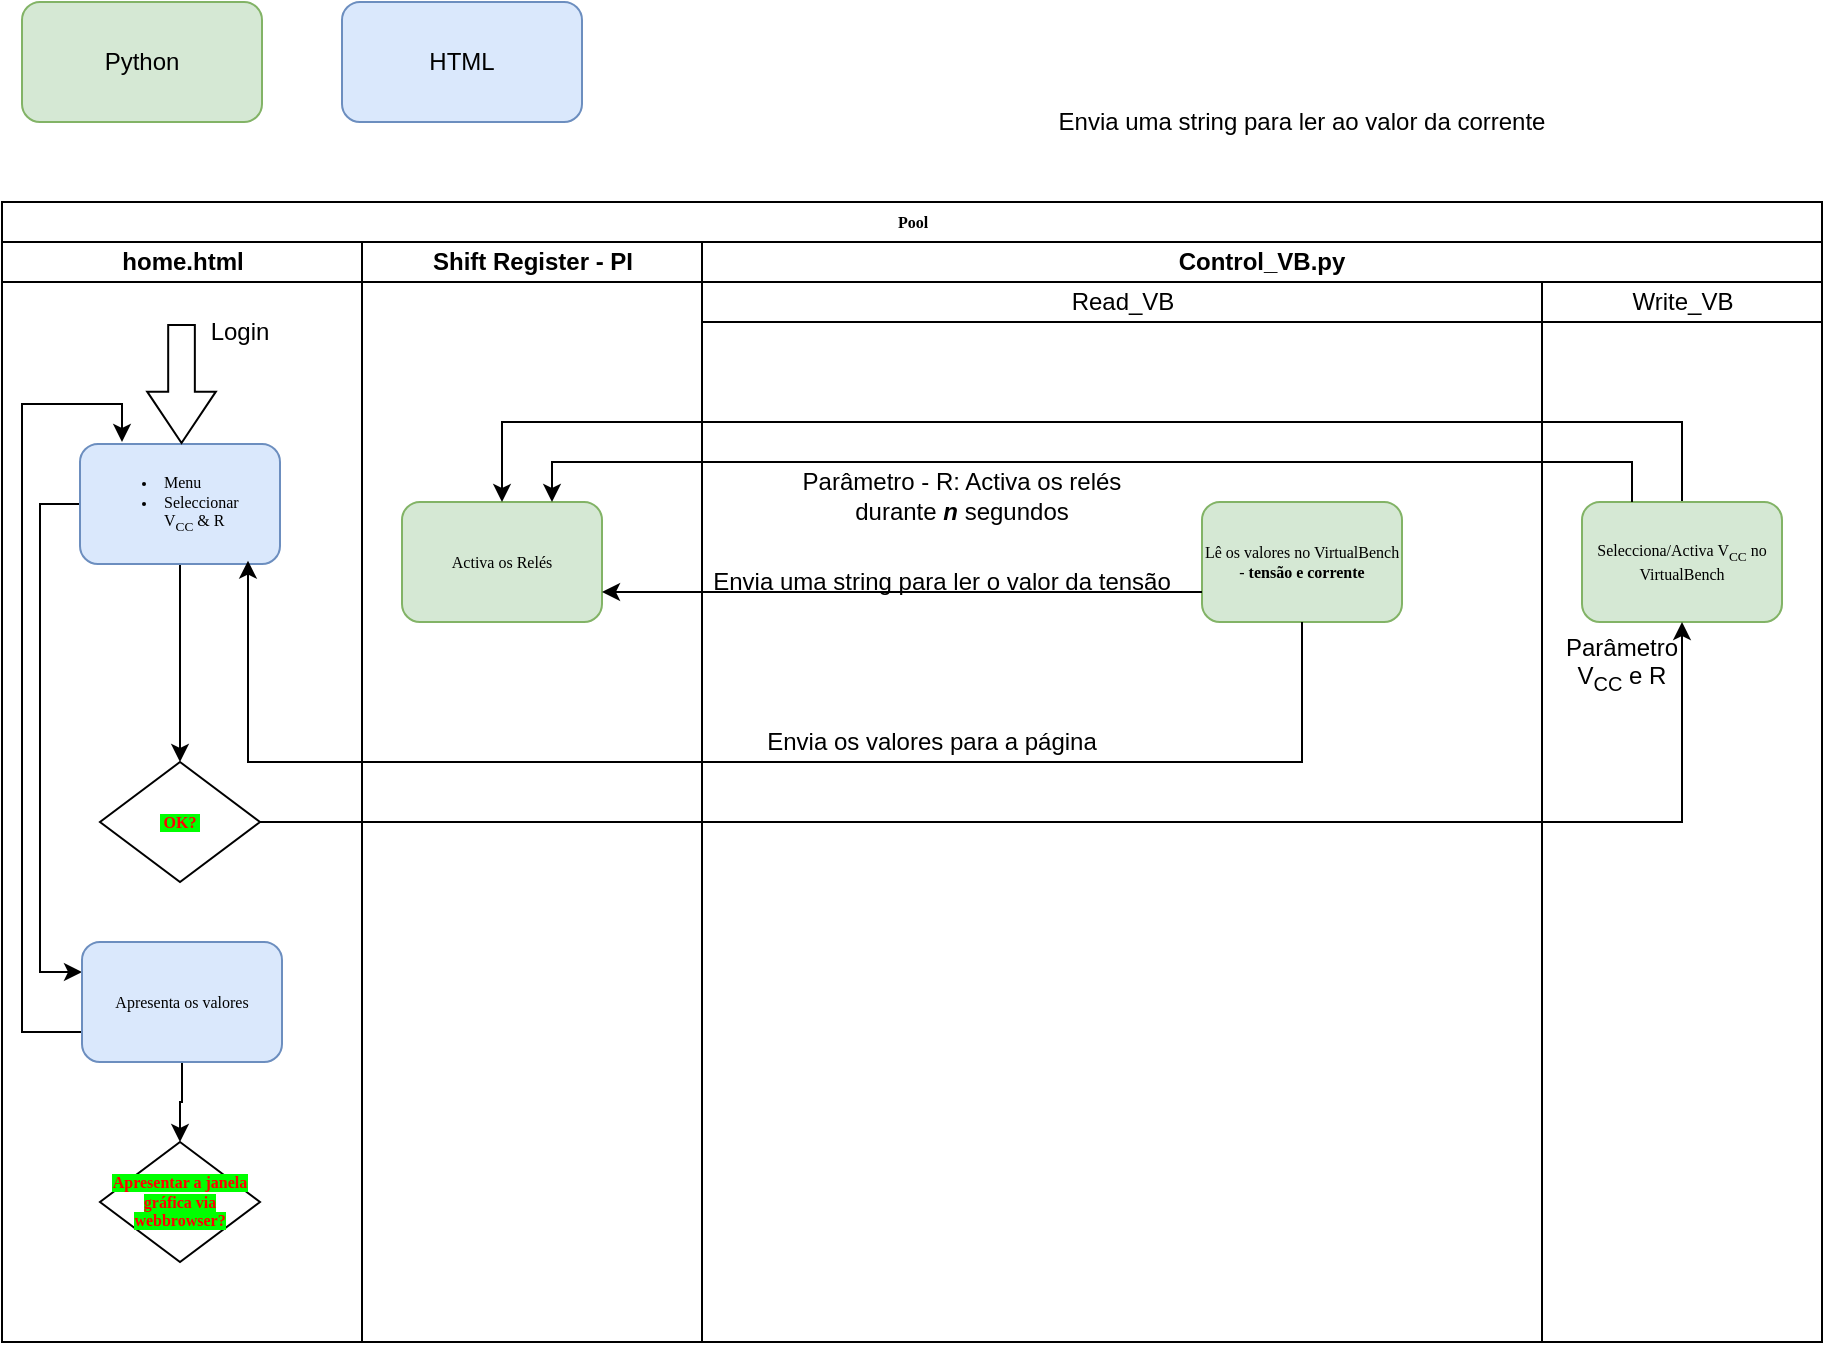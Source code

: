 <mxfile version="20.8.5" type="github">
  <diagram name="Page-1" id="74e2e168-ea6b-b213-b513-2b3c1d86103e">
    <mxGraphModel dx="1040" dy="1351" grid="1" gridSize="10" guides="1" tooltips="1" connect="1" arrows="1" fold="1" page="1" pageScale="1" pageWidth="1169" pageHeight="827" background="none" math="0" shadow="0">
      <root>
        <mxCell id="0" />
        <mxCell id="1" parent="0" />
        <mxCell id="77e6c97f196da883-1" value="Pool" style="swimlane;html=1;childLayout=stackLayout;startSize=20;rounded=0;shadow=0;labelBackgroundColor=none;strokeWidth=1;fontFamily=Verdana;fontSize=8;align=center;glass=0;" parent="1" vertex="1">
          <mxGeometry x="70" y="70" width="910" height="570" as="geometry">
            <mxRectangle x="70" y="40" width="60" height="20" as="alternateBounds" />
          </mxGeometry>
        </mxCell>
        <mxCell id="77e6c97f196da883-2" value="home.html" style="swimlane;html=1;startSize=20;" parent="77e6c97f196da883-1" vertex="1">
          <mxGeometry y="20" width="180" height="550" as="geometry" />
        </mxCell>
        <mxCell id="Stz53FhgeXE6KHRWkM9m-7" value="" style="edgeStyle=orthogonalEdgeStyle;rounded=0;orthogonalLoop=1;jettySize=auto;html=1;" parent="77e6c97f196da883-2" source="77e6c97f196da883-8" target="77e6c97f196da883-13" edge="1">
          <mxGeometry relative="1" as="geometry" />
        </mxCell>
        <mxCell id="Stz53FhgeXE6KHRWkM9m-19" style="edgeStyle=orthogonalEdgeStyle;rounded=0;orthogonalLoop=1;jettySize=auto;html=1;exitX=0;exitY=0.5;exitDx=0;exitDy=0;entryX=0;entryY=0.25;entryDx=0;entryDy=0;" parent="77e6c97f196da883-2" source="77e6c97f196da883-8" target="Stz53FhgeXE6KHRWkM9m-18" edge="1">
          <mxGeometry relative="1" as="geometry" />
        </mxCell>
        <mxCell id="77e6c97f196da883-8" value="&lt;div align=&quot;left&quot;&gt;&lt;ul&gt;&lt;li&gt;Menu&lt;/li&gt;&lt;li&gt;Seleccionar V&lt;sub&gt;CC&lt;/sub&gt;&amp;nbsp;&amp;amp; R&lt;/li&gt;&lt;/ul&gt;&lt;/div&gt;" style="rounded=1;whiteSpace=wrap;html=1;shadow=0;labelBackgroundColor=none;strokeWidth=1;fontFamily=Verdana;fontSize=8;align=left;fillColor=#dae8fc;strokeColor=#6c8ebf;" parent="77e6c97f196da883-2" vertex="1">
          <mxGeometry x="39" y="101" width="100" height="60" as="geometry" />
        </mxCell>
        <mxCell id="77e6c97f196da883-13" value="&lt;font color=&quot;#ff0000&quot;&gt;&lt;span style=&quot;background-color: rgb(0, 255, 0);&quot;&gt;&lt;b&gt;&amp;nbsp;OK?&amp;nbsp; &lt;br&gt;&lt;/b&gt;&lt;/span&gt;&lt;/font&gt;" style="rhombus;whiteSpace=wrap;html=1;rounded=0;shadow=0;labelBackgroundColor=none;strokeWidth=1;fontFamily=Verdana;fontSize=8;align=center;" parent="77e6c97f196da883-2" vertex="1">
          <mxGeometry x="49" y="260" width="80" height="60" as="geometry" />
        </mxCell>
        <mxCell id="Stz53FhgeXE6KHRWkM9m-17" value="Login" style="text;html=1;strokeColor=none;fillColor=none;align=center;verticalAlign=middle;whiteSpace=wrap;rounded=0;" parent="77e6c97f196da883-2" vertex="1">
          <mxGeometry x="89" y="30" width="60" height="30" as="geometry" />
        </mxCell>
        <mxCell id="Stz53FhgeXE6KHRWkM9m-20" style="edgeStyle=orthogonalEdgeStyle;rounded=0;orthogonalLoop=1;jettySize=auto;html=1;exitX=0;exitY=0.75;exitDx=0;exitDy=0;" parent="77e6c97f196da883-2" source="Stz53FhgeXE6KHRWkM9m-18" edge="1">
          <mxGeometry relative="1" as="geometry">
            <mxPoint x="60" y="100" as="targetPoint" />
            <Array as="points">
              <mxPoint x="10" y="395" />
              <mxPoint x="10" y="81" />
              <mxPoint x="60" y="81" />
            </Array>
          </mxGeometry>
        </mxCell>
        <mxCell id="Stz53FhgeXE6KHRWkM9m-26" value="" style="edgeStyle=orthogonalEdgeStyle;rounded=0;orthogonalLoop=1;jettySize=auto;html=1;" parent="77e6c97f196da883-2" source="Stz53FhgeXE6KHRWkM9m-18" target="Stz53FhgeXE6KHRWkM9m-25" edge="1">
          <mxGeometry relative="1" as="geometry" />
        </mxCell>
        <mxCell id="Stz53FhgeXE6KHRWkM9m-18" value="Apresenta os valores" style="rounded=1;whiteSpace=wrap;html=1;shadow=0;labelBackgroundColor=none;strokeWidth=1;fontFamily=Verdana;fontSize=8;align=center;fillColor=#dae8fc;strokeColor=#6c8ebf;" parent="77e6c97f196da883-2" vertex="1">
          <mxGeometry x="40" y="350" width="100" height="60" as="geometry" />
        </mxCell>
        <mxCell id="Stz53FhgeXE6KHRWkM9m-25" value="&lt;font color=&quot;#ff0000&quot;&gt;&lt;span style=&quot;background-color: rgb(0, 255, 0);&quot;&gt;&lt;b&gt;Apresentar a janela gráfica via webbrowser?&lt;br&gt;&lt;/b&gt;&lt;/span&gt;&lt;/font&gt;" style="rhombus;whiteSpace=wrap;html=1;rounded=0;shadow=0;labelBackgroundColor=none;strokeWidth=1;fontFamily=Verdana;fontSize=8;align=center;" parent="77e6c97f196da883-2" vertex="1">
          <mxGeometry x="49" y="450" width="80" height="60" as="geometry" />
        </mxCell>
        <mxCell id="Stz53FhgeXE6KHRWkM9m-16" value="" style="shape=flexArrow;endArrow=classic;html=1;rounded=0;width=13.333;endSize=8.22;" parent="77e6c97f196da883-2" edge="1">
          <mxGeometry width="50" height="50" relative="1" as="geometry">
            <mxPoint x="89.76" y="41" as="sourcePoint" />
            <mxPoint x="89.76" y="101" as="targetPoint" />
          </mxGeometry>
        </mxCell>
        <mxCell id="77e6c97f196da883-40" style="edgeStyle=orthogonalEdgeStyle;rounded=1;html=1;labelBackgroundColor=none;startArrow=none;startFill=0;startSize=5;endArrow=classicThin;endFill=1;endSize=5;jettySize=auto;orthogonalLoop=1;strokeWidth=1;fontFamily=Verdana;fontSize=8" parent="77e6c97f196da883-1" edge="1">
          <mxGeometry relative="1" as="geometry">
            <mxPoint x="660" y="20" as="sourcePoint" />
            <mxPoint x="660" y="20" as="targetPoint" />
          </mxGeometry>
        </mxCell>
        <mxCell id="77e6c97f196da883-3" value="Shift Register - PI" style="swimlane;html=1;startSize=20;" parent="77e6c97f196da883-1" vertex="1">
          <mxGeometry x="180" y="20" width="170" height="550" as="geometry" />
        </mxCell>
        <mxCell id="77e6c97f196da883-11" value="Activa os Relés" style="rounded=1;whiteSpace=wrap;html=1;shadow=0;labelBackgroundColor=none;strokeWidth=1;fontFamily=Verdana;fontSize=8;align=center;fillColor=#d5e8d4;strokeColor=#82b366;" parent="77e6c97f196da883-3" vertex="1">
          <mxGeometry x="20" y="130" width="100" height="60" as="geometry" />
        </mxCell>
        <mxCell id="8H8KK3qULcMsiAke63Tr-33" style="edgeStyle=orthogonalEdgeStyle;rounded=0;orthogonalLoop=1;jettySize=auto;html=1;exitX=0.5;exitY=1;exitDx=0;exitDy=0;" edge="1" parent="77e6c97f196da883-1" source="8H8KK3qULcMsiAke63Tr-32" target="8H8KK3qULcMsiAke63Tr-32">
          <mxGeometry relative="1" as="geometry" />
        </mxCell>
        <mxCell id="8H8KK3qULcMsiAke63Tr-32" value="Control_VB.py" style="swimlane;whiteSpace=wrap;html=1;startSize=20;" vertex="1" parent="77e6c97f196da883-1">
          <mxGeometry x="350" y="20" width="560" height="550" as="geometry" />
        </mxCell>
        <mxCell id="77e6c97f196da883-4" value="&lt;span style=&quot;font-weight: normal;&quot;&gt;Read_VB&lt;/span&gt;" style="swimlane;html=1;startSize=20;" parent="8H8KK3qULcMsiAke63Tr-32" vertex="1">
          <mxGeometry y="20" width="420" height="530" as="geometry" />
        </mxCell>
        <mxCell id="77e6c97f196da883-12" value="&lt;div&gt;Lê os valores no VirtualBench -&lt;b&gt; tensão e corrente&lt;/b&gt;&lt;/div&gt;" style="rounded=1;whiteSpace=wrap;html=1;shadow=0;labelBackgroundColor=none;strokeWidth=1;fontFamily=Verdana;fontSize=8;align=center;fillColor=#d5e8d4;strokeColor=#82b366;" parent="77e6c97f196da883-4" vertex="1">
          <mxGeometry x="250" y="110" width="100" height="60" as="geometry" />
        </mxCell>
        <mxCell id="8H8KK3qULcMsiAke63Tr-44" value="&lt;div&gt;Parâmetro -&amp;nbsp;&lt;span style=&quot;background-color: initial;&quot;&gt;R: Activa os relés durante &lt;b&gt;&lt;i&gt;n&lt;/i&gt;&lt;/b&gt; segundos&lt;/span&gt;&lt;/div&gt;" style="text;html=1;strokeColor=none;fillColor=none;align=center;verticalAlign=middle;whiteSpace=wrap;rounded=0;" vertex="1" parent="77e6c97f196da883-4">
          <mxGeometry x="40" y="97" width="180" height="20" as="geometry" />
        </mxCell>
        <mxCell id="8H8KK3qULcMsiAke63Tr-47" value="&lt;div&gt;Envia os valores para a página&lt;/div&gt;" style="text;html=1;strokeColor=none;fillColor=none;align=center;verticalAlign=middle;whiteSpace=wrap;rounded=0;" vertex="1" parent="77e6c97f196da883-4">
          <mxGeometry x="30" y="220" width="170" height="20" as="geometry" />
        </mxCell>
        <mxCell id="8H8KK3qULcMsiAke63Tr-99" value="&lt;div&gt;Envia uma string para ler o valor da tensão&lt;/div&gt;" style="text;html=1;strokeColor=none;fillColor=none;align=center;verticalAlign=middle;whiteSpace=wrap;rounded=0;" vertex="1" parent="77e6c97f196da883-4">
          <mxGeometry y="140" width="240" height="20" as="geometry" />
        </mxCell>
        <mxCell id="Stz53FhgeXE6KHRWkM9m-15" style="edgeStyle=orthogonalEdgeStyle;rounded=0;orthogonalLoop=1;jettySize=auto;html=1;entryX=0.84;entryY=0.972;entryDx=0;entryDy=0;entryPerimeter=0;exitX=0.5;exitY=1;exitDx=0;exitDy=0;" parent="77e6c97f196da883-1" source="77e6c97f196da883-12" target="77e6c97f196da883-8" edge="1">
          <mxGeometry relative="1" as="geometry">
            <Array as="points">
              <mxPoint x="650" y="280" />
              <mxPoint x="123" y="280" />
            </Array>
            <mxPoint x="380" y="220" as="sourcePoint" />
          </mxGeometry>
        </mxCell>
        <mxCell id="8H8KK3qULcMsiAke63Tr-96" style="edgeStyle=orthogonalEdgeStyle;rounded=0;orthogonalLoop=1;jettySize=auto;html=1;entryX=0.5;entryY=0;entryDx=0;entryDy=0;" edge="1" parent="77e6c97f196da883-1" target="77e6c97f196da883-11">
          <mxGeometry relative="1" as="geometry">
            <mxPoint x="840" y="150" as="sourcePoint" />
            <Array as="points">
              <mxPoint x="840" y="110" />
              <mxPoint x="250" y="110" />
            </Array>
          </mxGeometry>
        </mxCell>
        <mxCell id="8H8KK3qULcMsiAke63Tr-98" style="edgeStyle=orthogonalEdgeStyle;rounded=0;orthogonalLoop=1;jettySize=auto;html=1;exitX=0;exitY=0.75;exitDx=0;exitDy=0;entryX=1;entryY=0.75;entryDx=0;entryDy=0;" edge="1" parent="77e6c97f196da883-1" source="77e6c97f196da883-12" target="77e6c97f196da883-11">
          <mxGeometry relative="1" as="geometry" />
        </mxCell>
        <mxCell id="Stz53FhgeXE6KHRWkM9m-22" value="Python" style="rounded=1;whiteSpace=wrap;html=1;fillColor=#d5e8d4;strokeColor=#82b366;" parent="1" vertex="1">
          <mxGeometry x="80" y="-30" width="120" height="60" as="geometry" />
        </mxCell>
        <mxCell id="Stz53FhgeXE6KHRWkM9m-23" value="HTML" style="rounded=1;whiteSpace=wrap;html=1;fillColor=#dae8fc;strokeColor=#6c8ebf;shadow=0;" parent="1" vertex="1">
          <mxGeometry x="240" y="-30" width="120" height="60" as="geometry" />
        </mxCell>
        <mxCell id="77e6c97f196da883-15" value="Selecciona/Activa V&lt;sub&gt;CC&lt;/sub&gt; no VirtualBench" style="rounded=1;whiteSpace=wrap;html=1;shadow=0;labelBackgroundColor=none;strokeWidth=1;fontFamily=Verdana;fontSize=8;align=center;fillColor=#d5e8d4;strokeColor=#82b366;glass=0;" parent="1" vertex="1">
          <mxGeometry x="860" y="220" width="100" height="60" as="geometry" />
        </mxCell>
        <mxCell id="Stz53FhgeXE6KHRWkM9m-10" style="edgeStyle=orthogonalEdgeStyle;rounded=0;orthogonalLoop=1;jettySize=auto;html=1;entryX=0.75;entryY=0;entryDx=0;entryDy=0;exitX=0.25;exitY=0;exitDx=0;exitDy=0;" parent="1" source="77e6c97f196da883-15" target="77e6c97f196da883-11" edge="1">
          <mxGeometry relative="1" as="geometry">
            <Array as="points">
              <mxPoint x="885" y="200" />
              <mxPoint x="345" y="200" />
            </Array>
          </mxGeometry>
        </mxCell>
        <mxCell id="Stz53FhgeXE6KHRWkM9m-8" style="edgeStyle=orthogonalEdgeStyle;rounded=0;orthogonalLoop=1;jettySize=auto;html=1;exitX=1;exitY=0.5;exitDx=0;exitDy=0;entryX=0.5;entryY=1;entryDx=0;entryDy=0;" parent="1" source="77e6c97f196da883-13" target="77e6c97f196da883-15" edge="1">
          <mxGeometry relative="1" as="geometry">
            <mxPoint x="620" y="280" as="targetPoint" />
          </mxGeometry>
        </mxCell>
        <mxCell id="77e6c97f196da883-5" value="&lt;span style=&quot;font-weight: normal;&quot;&gt;Write_VB&lt;/span&gt;" style="swimlane;html=1;startSize=20;" parent="1" vertex="1">
          <mxGeometry x="840" y="110" width="140" height="530" as="geometry" />
        </mxCell>
        <mxCell id="Stz53FhgeXE6KHRWkM9m-9" value="&lt;div&gt;Parâmetro&lt;br&gt;&lt;/div&gt;&lt;div&gt;V&lt;sub&gt;CC&lt;/sub&gt; e&amp;nbsp;R&lt;/div&gt;" style="text;html=1;strokeColor=none;fillColor=none;align=center;verticalAlign=middle;whiteSpace=wrap;rounded=0;" parent="77e6c97f196da883-5" vertex="1">
          <mxGeometry x="10" y="176" width="60" height="30" as="geometry" />
        </mxCell>
        <mxCell id="8H8KK3qULcMsiAke63Tr-97" value="&lt;div&gt;Envia uma string para ler ao valor da corrente&lt;/div&gt;" style="text;html=1;strokeColor=none;fillColor=none;align=center;verticalAlign=middle;whiteSpace=wrap;rounded=0;" vertex="1" parent="1">
          <mxGeometry x="595" y="20" width="250" height="20" as="geometry" />
        </mxCell>
      </root>
    </mxGraphModel>
  </diagram>
</mxfile>
